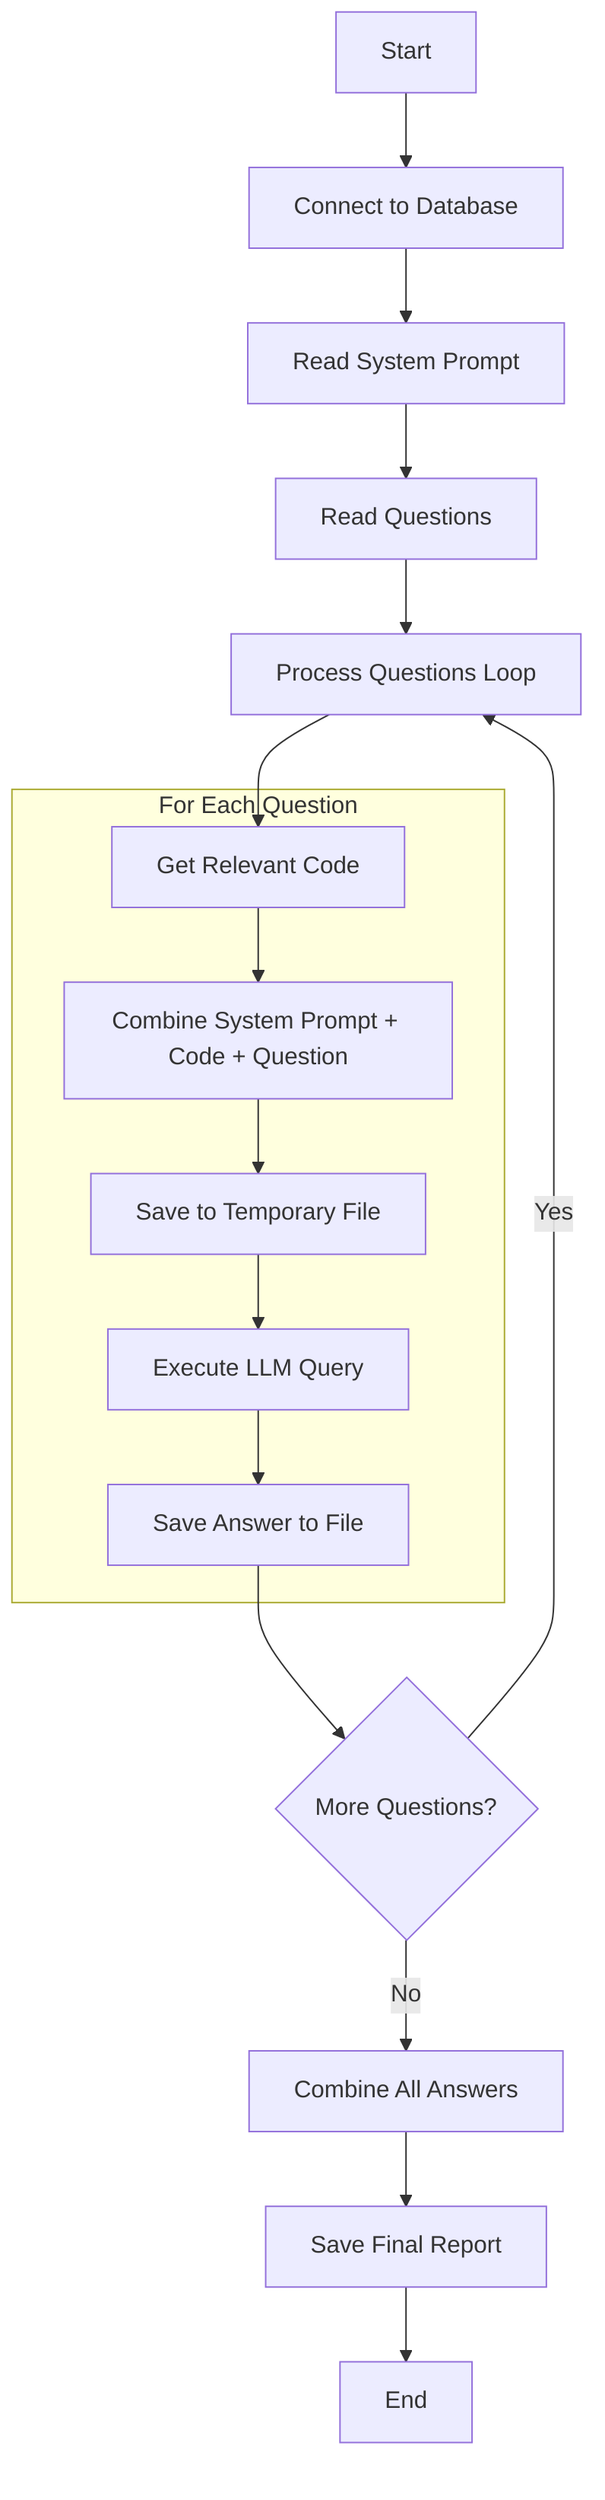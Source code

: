 flowchart TD
    A[Start] --> B[Connect to Database]
    B --> C[Read System Prompt]
    C --> D[Read Questions]
    D --> E[Process Questions Loop]
    
    E --> F[Get Relevant Code]
    F --> G[Combine System Prompt + Code + Question]
    G --> H[Save to Temporary File]
    H --> I[Execute LLM Query]
    I --> J[Save Answer to File]
    J --> K{More Questions?}
    
    K -->|Yes| E
    K -->|No| L[Combine All Answers]
    L --> M[Save Final Report]
    M --> N[End]
    
    subgraph "For Each Question"
        F
        G
        H
        I
        J
    end